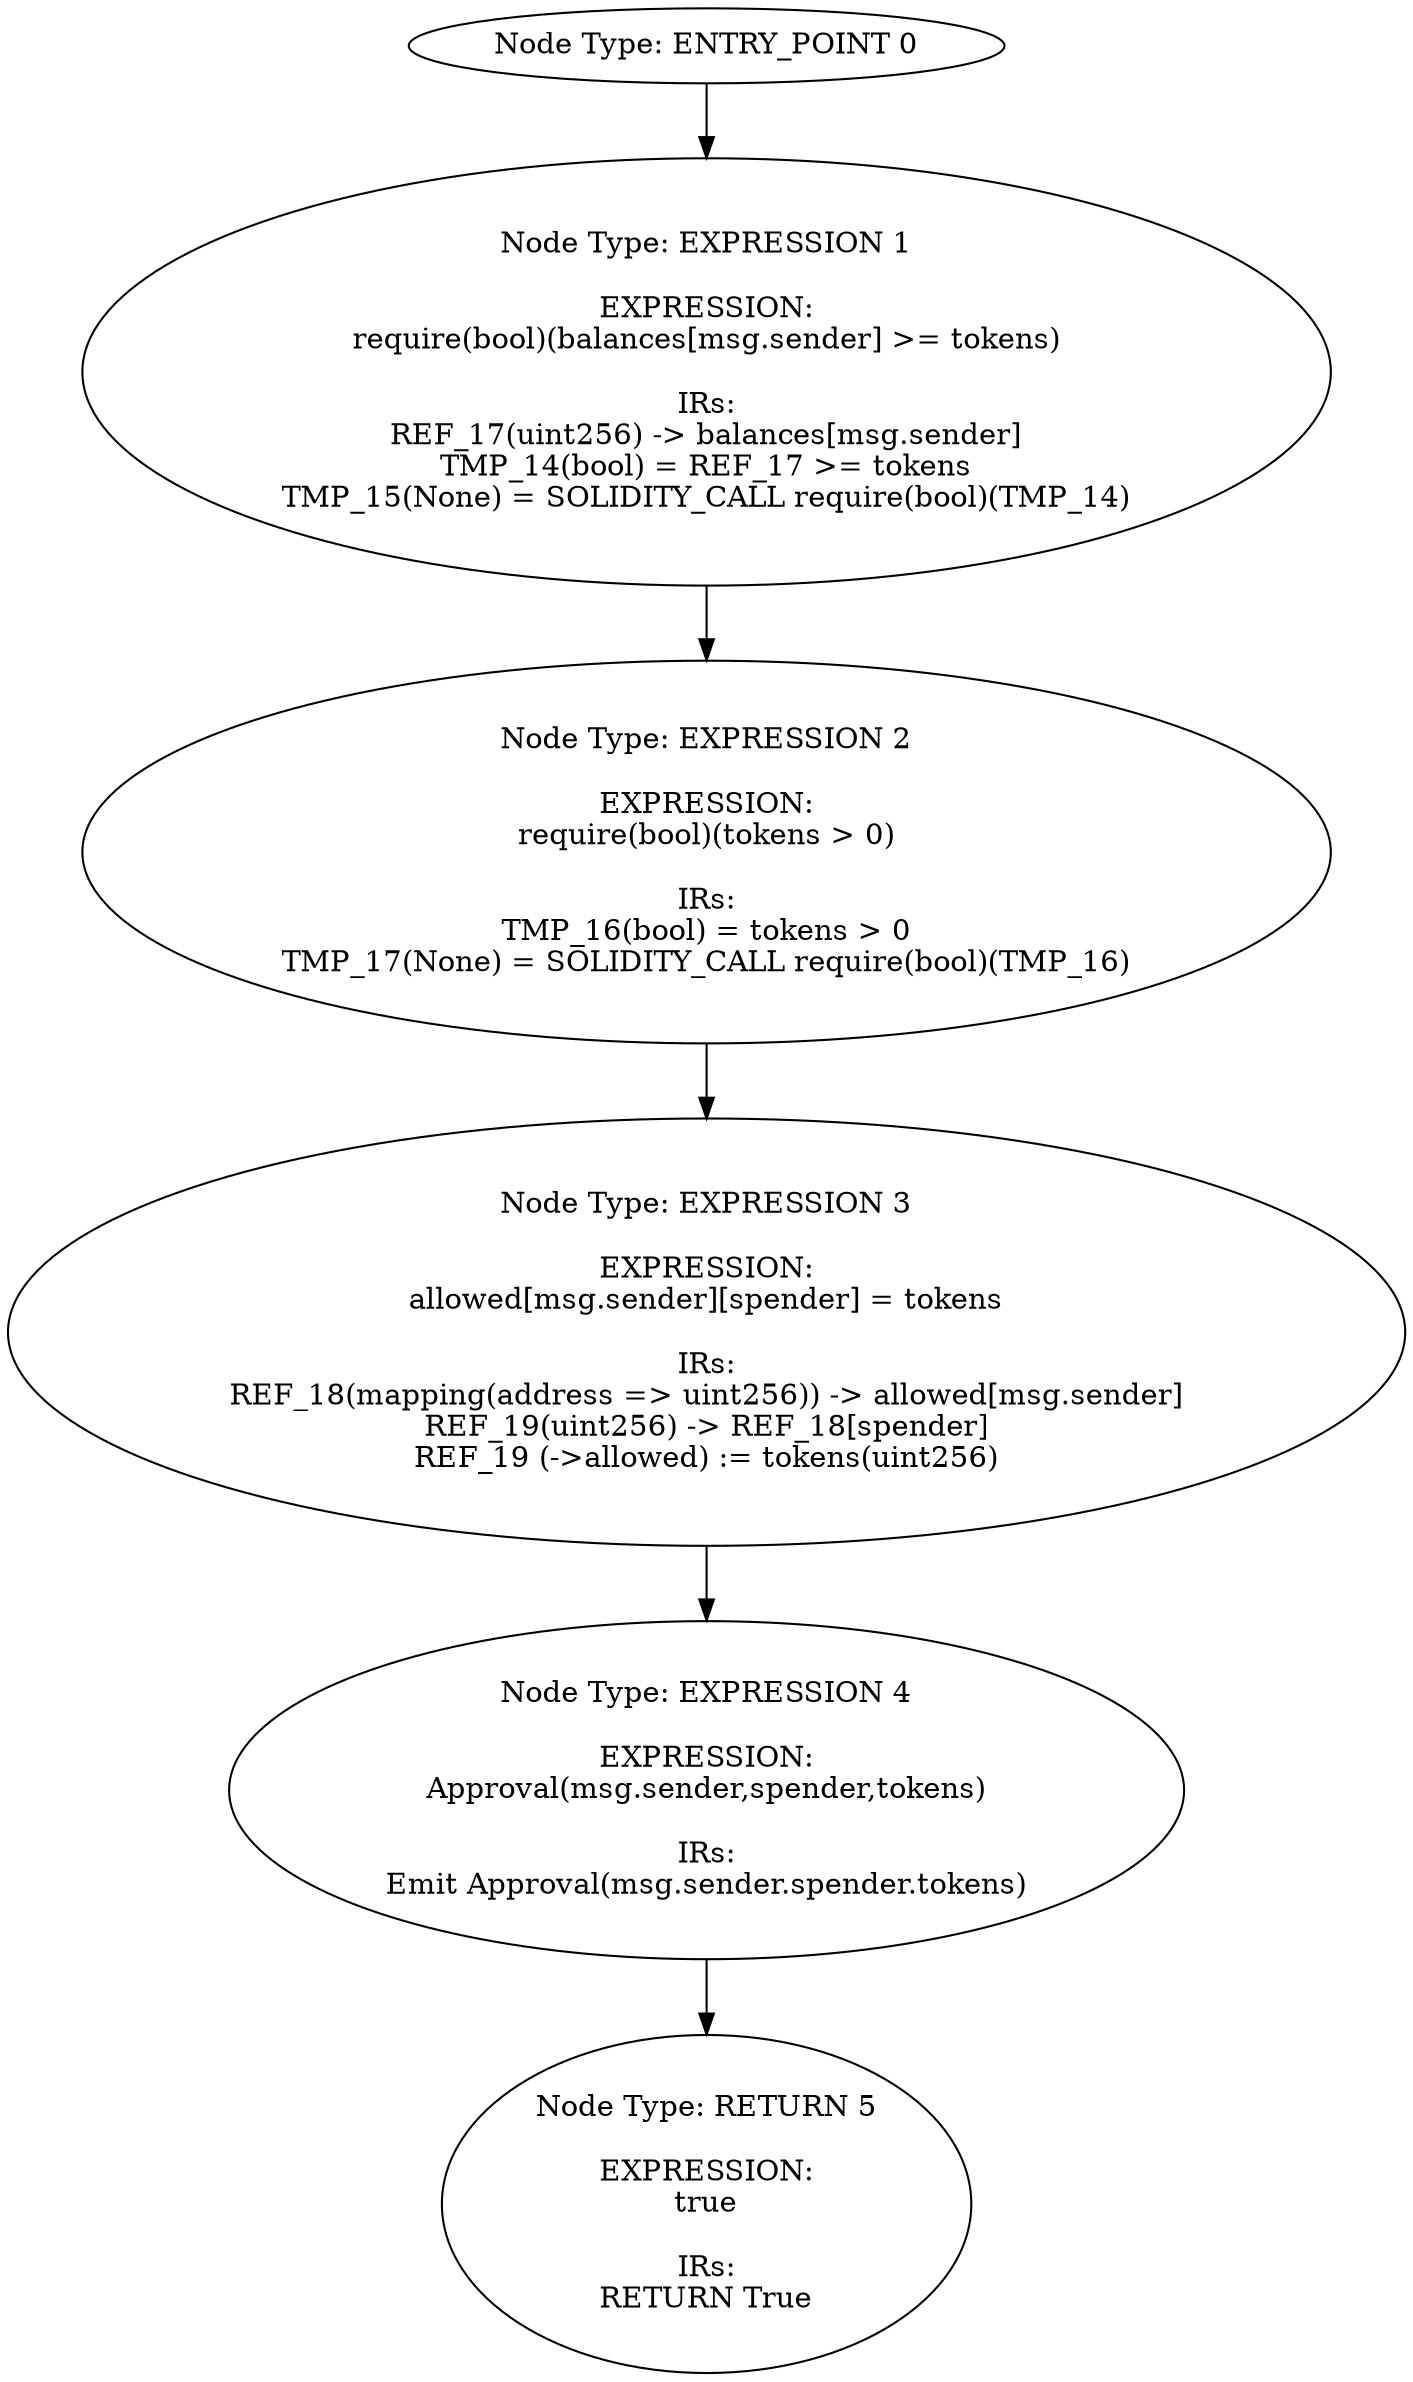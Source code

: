 digraph{
0[label="Node Type: ENTRY_POINT 0
"];
0->1;
1[label="Node Type: EXPRESSION 1

EXPRESSION:
require(bool)(balances[msg.sender] >= tokens)

IRs:
REF_17(uint256) -> balances[msg.sender]
TMP_14(bool) = REF_17 >= tokens
TMP_15(None) = SOLIDITY_CALL require(bool)(TMP_14)"];
1->2;
2[label="Node Type: EXPRESSION 2

EXPRESSION:
require(bool)(tokens > 0)

IRs:
TMP_16(bool) = tokens > 0
TMP_17(None) = SOLIDITY_CALL require(bool)(TMP_16)"];
2->3;
3[label="Node Type: EXPRESSION 3

EXPRESSION:
allowed[msg.sender][spender] = tokens

IRs:
REF_18(mapping(address => uint256)) -> allowed[msg.sender]
REF_19(uint256) -> REF_18[spender]
REF_19 (->allowed) := tokens(uint256)"];
3->4;
4[label="Node Type: EXPRESSION 4

EXPRESSION:
Approval(msg.sender,spender,tokens)

IRs:
Emit Approval(msg.sender.spender.tokens)"];
4->5;
5[label="Node Type: RETURN 5

EXPRESSION:
true

IRs:
RETURN True"];
}
